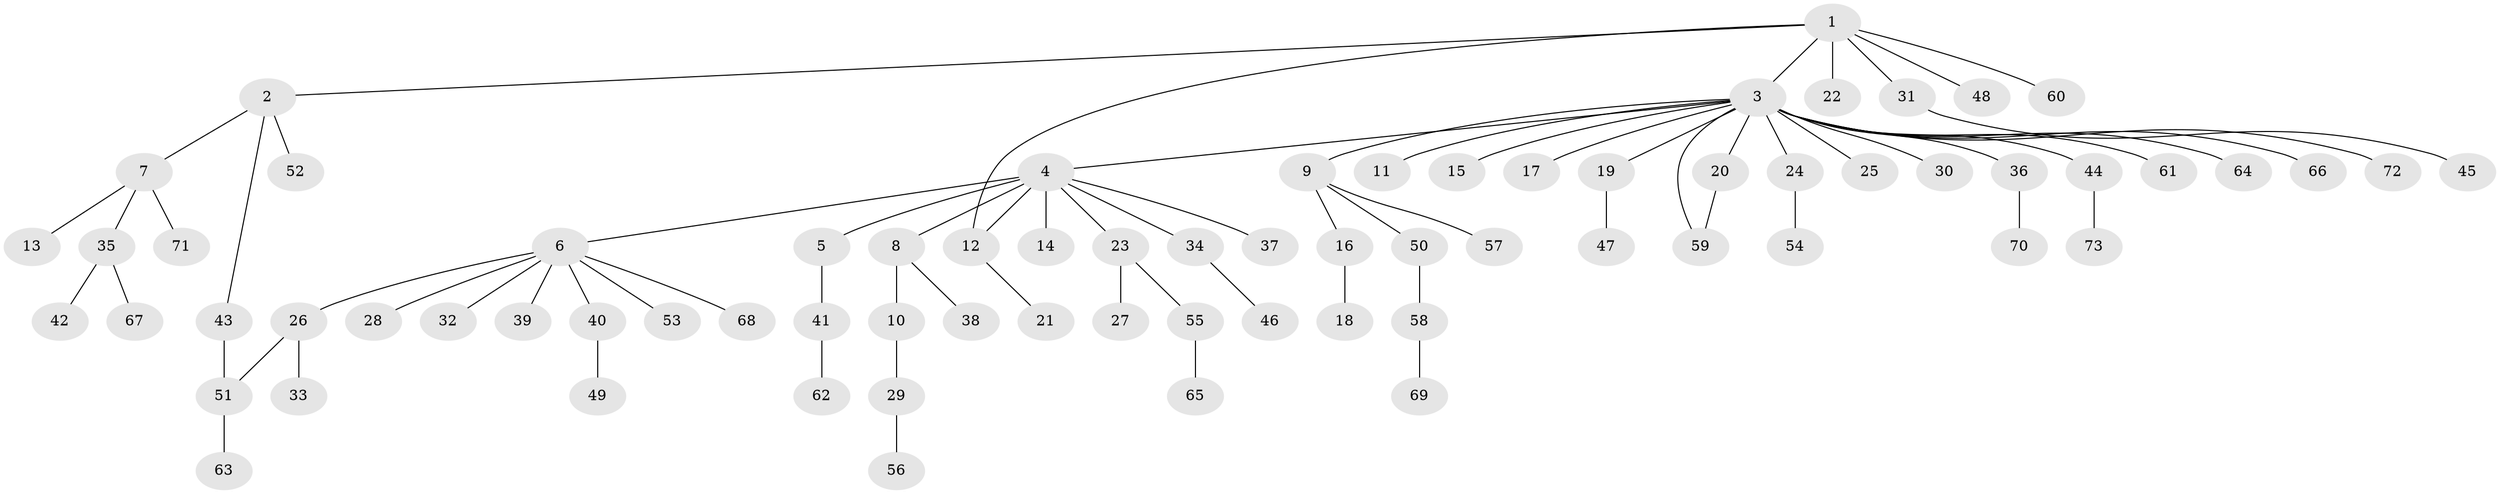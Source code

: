 // coarse degree distribution, {6: 0.041666666666666664, 16: 0.020833333333333332, 8: 0.020833333333333332, 2: 0.14583333333333334, 7: 0.020833333333333332, 4: 0.020833333333333332, 1: 0.7083333333333334, 3: 0.020833333333333332}
// Generated by graph-tools (version 1.1) at 2025/51/02/27/25 19:51:54]
// undirected, 73 vertices, 75 edges
graph export_dot {
graph [start="1"]
  node [color=gray90,style=filled];
  1;
  2;
  3;
  4;
  5;
  6;
  7;
  8;
  9;
  10;
  11;
  12;
  13;
  14;
  15;
  16;
  17;
  18;
  19;
  20;
  21;
  22;
  23;
  24;
  25;
  26;
  27;
  28;
  29;
  30;
  31;
  32;
  33;
  34;
  35;
  36;
  37;
  38;
  39;
  40;
  41;
  42;
  43;
  44;
  45;
  46;
  47;
  48;
  49;
  50;
  51;
  52;
  53;
  54;
  55;
  56;
  57;
  58;
  59;
  60;
  61;
  62;
  63;
  64;
  65;
  66;
  67;
  68;
  69;
  70;
  71;
  72;
  73;
  1 -- 2;
  1 -- 3;
  1 -- 12;
  1 -- 22;
  1 -- 31;
  1 -- 48;
  1 -- 60;
  2 -- 7;
  2 -- 43;
  2 -- 52;
  3 -- 4;
  3 -- 9;
  3 -- 11;
  3 -- 15;
  3 -- 17;
  3 -- 19;
  3 -- 20;
  3 -- 24;
  3 -- 25;
  3 -- 30;
  3 -- 36;
  3 -- 44;
  3 -- 59;
  3 -- 61;
  3 -- 64;
  3 -- 66;
  3 -- 72;
  4 -- 5;
  4 -- 6;
  4 -- 8;
  4 -- 12;
  4 -- 14;
  4 -- 23;
  4 -- 34;
  4 -- 37;
  5 -- 41;
  6 -- 26;
  6 -- 28;
  6 -- 32;
  6 -- 39;
  6 -- 40;
  6 -- 53;
  6 -- 68;
  7 -- 13;
  7 -- 35;
  7 -- 71;
  8 -- 10;
  8 -- 38;
  9 -- 16;
  9 -- 50;
  9 -- 57;
  10 -- 29;
  12 -- 21;
  16 -- 18;
  19 -- 47;
  20 -- 59;
  23 -- 27;
  23 -- 55;
  24 -- 54;
  26 -- 33;
  26 -- 51;
  29 -- 56;
  31 -- 45;
  34 -- 46;
  35 -- 42;
  35 -- 67;
  36 -- 70;
  40 -- 49;
  41 -- 62;
  43 -- 51;
  44 -- 73;
  50 -- 58;
  51 -- 63;
  55 -- 65;
  58 -- 69;
}
